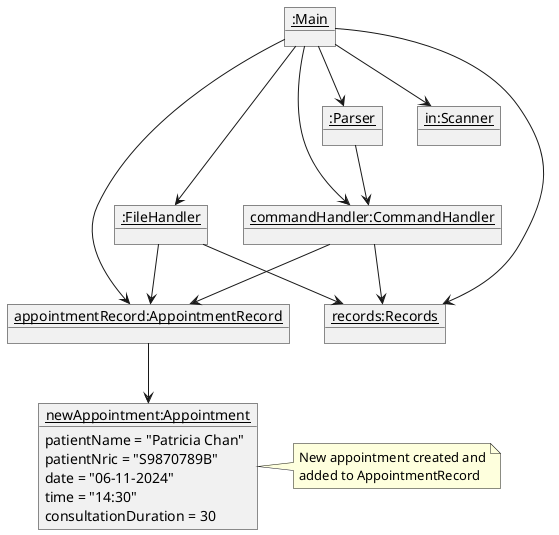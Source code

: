 @startuml
'https://plantuml.com/object-diagram


object "<u>:Main</u>" as Main

object "<u>in:Scanner</u>" as Scanner {

}

object "<u>records:Records</u>" as Records {

}

object "<u>appointmentRecord:AppointmentRecord</u>" as AppointmentRecord {

}

object "<u>:FileHandler</u>" as FileHandler {

}

object "<u>commandHandler:CommandHandler</u>" as CommandHandler {

}

object "<u>:Parser</u>" as Parser {

}


object "<u>newAppointment:Appointment</u>" as Appointment {
    patientName = "Patricia Chan"
    patientNric = "S9870789B"
    date = "06-11-2024"
    time = "14:30"
    consultationDuration = 30
}

Main --> Scanner
Main --> Records
Main --> AppointmentRecord
Main --> FileHandler
Main --> CommandHandler
Main --> Parser
Parser --> CommandHandler

CommandHandler --> Records
CommandHandler --> AppointmentRecord

AppointmentRecord --> Appointment
FileHandler --> Records
FileHandler --> AppointmentRecord

note right of Appointment
    New appointment created and
    added to AppointmentRecord
end note

@enduml